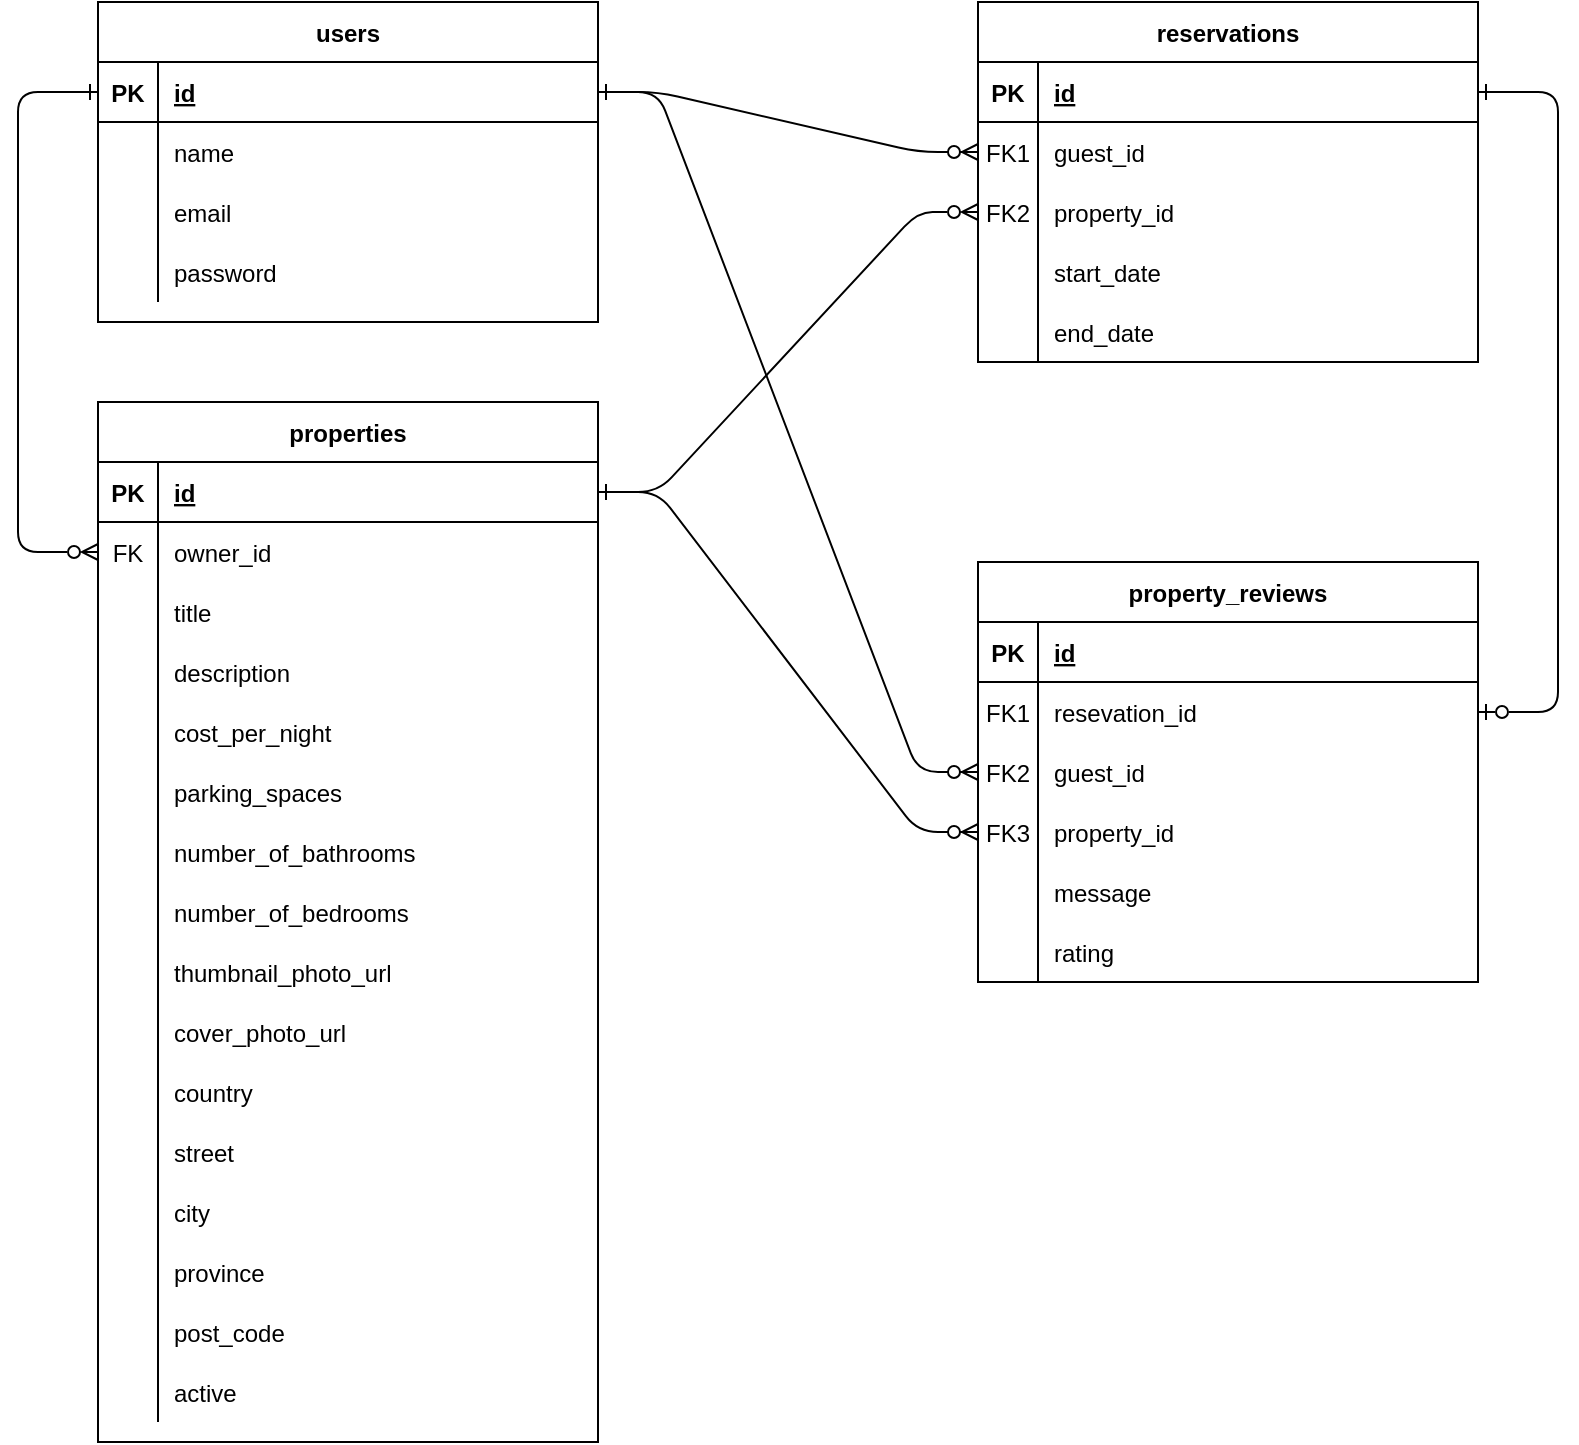 <mxfile version="18.2.0" type="device"><diagram id="R2lEEEUBdFMjLlhIrx00" name="Page-1"><mxGraphModel dx="663" dy="665" grid="1" gridSize="10" guides="1" tooltips="1" connect="1" arrows="1" fold="1" page="1" pageScale="1" pageWidth="850" pageHeight="1100" math="0" shadow="0" extFonts="Permanent Marker^https://fonts.googleapis.com/css?family=Permanent+Marker"><root><mxCell id="0"/><mxCell id="1" parent="0"/><mxCell id="C-vyLk0tnHw3VtMMgP7b-1" value="" style="edgeStyle=entityRelationEdgeStyle;endArrow=ERzeroToMany;startArrow=ERone;endFill=1;startFill=0;entryX=0;entryY=0.5;entryDx=0;entryDy=0;" parent="1" source="C-vyLk0tnHw3VtMMgP7b-24" target="v7YefAmlg7-CoNGCQ9yN-72" edge="1"><mxGeometry width="100" height="100" relative="1" as="geometry"><mxPoint x="340" y="720" as="sourcePoint"/><mxPoint x="440" y="620" as="targetPoint"/></mxGeometry></mxCell><mxCell id="C-vyLk0tnHw3VtMMgP7b-2" value="property_reviews" style="shape=table;startSize=30;container=1;collapsible=1;childLayout=tableLayout;fixedRows=1;rowLines=0;fontStyle=1;align=center;resizeLast=1;" parent="1" vertex="1"><mxGeometry x="520" y="350" width="250" height="210" as="geometry"><mxRectangle x="530" y="155" width="140" height="30" as="alternateBounds"/></mxGeometry></mxCell><mxCell id="C-vyLk0tnHw3VtMMgP7b-3" value="" style="shape=partialRectangle;collapsible=0;dropTarget=0;pointerEvents=0;fillColor=none;points=[[0,0.5],[1,0.5]];portConstraint=eastwest;top=0;left=0;right=0;bottom=1;" parent="C-vyLk0tnHw3VtMMgP7b-2" vertex="1"><mxGeometry y="30" width="250" height="30" as="geometry"/></mxCell><mxCell id="C-vyLk0tnHw3VtMMgP7b-4" value="PK" style="shape=partialRectangle;overflow=hidden;connectable=0;fillColor=none;top=0;left=0;bottom=0;right=0;fontStyle=1;" parent="C-vyLk0tnHw3VtMMgP7b-3" vertex="1"><mxGeometry width="30" height="30" as="geometry"><mxRectangle width="30" height="30" as="alternateBounds"/></mxGeometry></mxCell><mxCell id="C-vyLk0tnHw3VtMMgP7b-5" value="id" style="shape=partialRectangle;overflow=hidden;connectable=0;fillColor=none;top=0;left=0;bottom=0;right=0;align=left;spacingLeft=6;fontStyle=5;" parent="C-vyLk0tnHw3VtMMgP7b-3" vertex="1"><mxGeometry x="30" width="220" height="30" as="geometry"><mxRectangle width="220" height="30" as="alternateBounds"/></mxGeometry></mxCell><mxCell id="C-vyLk0tnHw3VtMMgP7b-6" value="" style="shape=partialRectangle;collapsible=0;dropTarget=0;pointerEvents=0;fillColor=none;points=[[0,0.5],[1,0.5]];portConstraint=eastwest;top=0;left=0;right=0;bottom=0;" parent="C-vyLk0tnHw3VtMMgP7b-2" vertex="1"><mxGeometry y="60" width="250" height="30" as="geometry"/></mxCell><mxCell id="C-vyLk0tnHw3VtMMgP7b-7" value="FK1" style="shape=partialRectangle;overflow=hidden;connectable=0;fillColor=none;top=0;left=0;bottom=0;right=0;" parent="C-vyLk0tnHw3VtMMgP7b-6" vertex="1"><mxGeometry width="30" height="30" as="geometry"><mxRectangle width="30" height="30" as="alternateBounds"/></mxGeometry></mxCell><mxCell id="C-vyLk0tnHw3VtMMgP7b-8" value="resevation_id" style="shape=partialRectangle;overflow=hidden;connectable=0;fillColor=none;top=0;left=0;bottom=0;right=0;align=left;spacingLeft=6;" parent="C-vyLk0tnHw3VtMMgP7b-6" vertex="1"><mxGeometry x="30" width="220" height="30" as="geometry"><mxRectangle width="220" height="30" as="alternateBounds"/></mxGeometry></mxCell><mxCell id="v7YefAmlg7-CoNGCQ9yN-92" style="shape=partialRectangle;collapsible=0;dropTarget=0;pointerEvents=0;fillColor=none;points=[[0,0.5],[1,0.5]];portConstraint=eastwest;top=0;left=0;right=0;bottom=0;" parent="C-vyLk0tnHw3VtMMgP7b-2" vertex="1"><mxGeometry y="90" width="250" height="30" as="geometry"/></mxCell><mxCell id="v7YefAmlg7-CoNGCQ9yN-93" value="FK2" style="shape=partialRectangle;overflow=hidden;connectable=0;fillColor=none;top=0;left=0;bottom=0;right=0;" parent="v7YefAmlg7-CoNGCQ9yN-92" vertex="1"><mxGeometry width="30" height="30" as="geometry"><mxRectangle width="30" height="30" as="alternateBounds"/></mxGeometry></mxCell><mxCell id="v7YefAmlg7-CoNGCQ9yN-94" value="guest_id" style="shape=partialRectangle;overflow=hidden;connectable=0;fillColor=none;top=0;left=0;bottom=0;right=0;align=left;spacingLeft=6;" parent="v7YefAmlg7-CoNGCQ9yN-92" vertex="1"><mxGeometry x="30" width="220" height="30" as="geometry"><mxRectangle width="220" height="30" as="alternateBounds"/></mxGeometry></mxCell><mxCell id="v7YefAmlg7-CoNGCQ9yN-89" style="shape=partialRectangle;collapsible=0;dropTarget=0;pointerEvents=0;fillColor=none;points=[[0,0.5],[1,0.5]];portConstraint=eastwest;top=0;left=0;right=0;bottom=0;" parent="C-vyLk0tnHw3VtMMgP7b-2" vertex="1"><mxGeometry y="120" width="250" height="30" as="geometry"/></mxCell><mxCell id="v7YefAmlg7-CoNGCQ9yN-90" value="FK3" style="shape=partialRectangle;overflow=hidden;connectable=0;fillColor=none;top=0;left=0;bottom=0;right=0;" parent="v7YefAmlg7-CoNGCQ9yN-89" vertex="1"><mxGeometry width="30" height="30" as="geometry"><mxRectangle width="30" height="30" as="alternateBounds"/></mxGeometry></mxCell><mxCell id="v7YefAmlg7-CoNGCQ9yN-91" value="property_id" style="shape=partialRectangle;overflow=hidden;connectable=0;fillColor=none;top=0;left=0;bottom=0;right=0;align=left;spacingLeft=6;" parent="v7YefAmlg7-CoNGCQ9yN-89" vertex="1"><mxGeometry x="30" width="220" height="30" as="geometry"><mxRectangle width="220" height="30" as="alternateBounds"/></mxGeometry></mxCell><mxCell id="v7YefAmlg7-CoNGCQ9yN-4" style="shape=partialRectangle;collapsible=0;dropTarget=0;pointerEvents=0;fillColor=none;points=[[0,0.5],[1,0.5]];portConstraint=eastwest;top=0;left=0;right=0;bottom=0;" parent="C-vyLk0tnHw3VtMMgP7b-2" vertex="1"><mxGeometry y="150" width="250" height="30" as="geometry"/></mxCell><mxCell id="v7YefAmlg7-CoNGCQ9yN-5" value="" style="shape=partialRectangle;overflow=hidden;connectable=0;fillColor=none;top=0;left=0;bottom=0;right=0;" parent="v7YefAmlg7-CoNGCQ9yN-4" vertex="1"><mxGeometry width="30" height="30" as="geometry"><mxRectangle width="30" height="30" as="alternateBounds"/></mxGeometry></mxCell><mxCell id="v7YefAmlg7-CoNGCQ9yN-6" value="message" style="shape=partialRectangle;overflow=hidden;connectable=0;fillColor=none;top=0;left=0;bottom=0;right=0;align=left;spacingLeft=6;" parent="v7YefAmlg7-CoNGCQ9yN-4" vertex="1"><mxGeometry x="30" width="220" height="30" as="geometry"><mxRectangle width="220" height="30" as="alternateBounds"/></mxGeometry></mxCell><mxCell id="C-vyLk0tnHw3VtMMgP7b-9" value="" style="shape=partialRectangle;collapsible=0;dropTarget=0;pointerEvents=0;fillColor=none;points=[[0,0.5],[1,0.5]];portConstraint=eastwest;top=0;left=0;right=0;bottom=0;" parent="C-vyLk0tnHw3VtMMgP7b-2" vertex="1"><mxGeometry y="180" width="250" height="30" as="geometry"/></mxCell><mxCell id="C-vyLk0tnHw3VtMMgP7b-10" value="" style="shape=partialRectangle;overflow=hidden;connectable=0;fillColor=none;top=0;left=0;bottom=0;right=0;" parent="C-vyLk0tnHw3VtMMgP7b-9" vertex="1"><mxGeometry width="30" height="30" as="geometry"><mxRectangle width="30" height="30" as="alternateBounds"/></mxGeometry></mxCell><mxCell id="C-vyLk0tnHw3VtMMgP7b-11" value="rating" style="shape=partialRectangle;overflow=hidden;connectable=0;fillColor=none;top=0;left=0;bottom=0;right=0;align=left;spacingLeft=6;" parent="C-vyLk0tnHw3VtMMgP7b-9" vertex="1"><mxGeometry x="30" width="220" height="30" as="geometry"><mxRectangle width="220" height="30" as="alternateBounds"/></mxGeometry></mxCell><mxCell id="C-vyLk0tnHw3VtMMgP7b-23" value="users" style="shape=table;startSize=30;container=1;collapsible=1;childLayout=tableLayout;fixedRows=1;rowLines=0;fontStyle=1;align=center;resizeLast=1;" parent="1" vertex="1"><mxGeometry x="80" y="70" width="250" height="160" as="geometry"/></mxCell><mxCell id="C-vyLk0tnHw3VtMMgP7b-24" value="" style="shape=partialRectangle;collapsible=0;dropTarget=0;pointerEvents=0;fillColor=none;points=[[0,0.5],[1,0.5]];portConstraint=eastwest;top=0;left=0;right=0;bottom=1;" parent="C-vyLk0tnHw3VtMMgP7b-23" vertex="1"><mxGeometry y="30" width="250" height="30" as="geometry"/></mxCell><mxCell id="C-vyLk0tnHw3VtMMgP7b-25" value="PK" style="shape=partialRectangle;overflow=hidden;connectable=0;fillColor=none;top=0;left=0;bottom=0;right=0;fontStyle=1;" parent="C-vyLk0tnHw3VtMMgP7b-24" vertex="1"><mxGeometry width="30" height="30" as="geometry"><mxRectangle width="30" height="30" as="alternateBounds"/></mxGeometry></mxCell><mxCell id="C-vyLk0tnHw3VtMMgP7b-26" value="id" style="shape=partialRectangle;overflow=hidden;connectable=0;fillColor=none;top=0;left=0;bottom=0;right=0;align=left;spacingLeft=6;fontStyle=5;" parent="C-vyLk0tnHw3VtMMgP7b-24" vertex="1"><mxGeometry x="30" width="220" height="30" as="geometry"><mxRectangle width="220" height="30" as="alternateBounds"/></mxGeometry></mxCell><mxCell id="C-vyLk0tnHw3VtMMgP7b-27" value="" style="shape=partialRectangle;collapsible=0;dropTarget=0;pointerEvents=0;fillColor=none;points=[[0,0.5],[1,0.5]];portConstraint=eastwest;top=0;left=0;right=0;bottom=0;" parent="C-vyLk0tnHw3VtMMgP7b-23" vertex="1"><mxGeometry y="60" width="250" height="30" as="geometry"/></mxCell><mxCell id="C-vyLk0tnHw3VtMMgP7b-28" value="" style="shape=partialRectangle;overflow=hidden;connectable=0;fillColor=none;top=0;left=0;bottom=0;right=0;" parent="C-vyLk0tnHw3VtMMgP7b-27" vertex="1"><mxGeometry width="30" height="30" as="geometry"><mxRectangle width="30" height="30" as="alternateBounds"/></mxGeometry></mxCell><mxCell id="C-vyLk0tnHw3VtMMgP7b-29" value="name" style="shape=partialRectangle;overflow=hidden;connectable=0;fillColor=none;top=0;left=0;bottom=0;right=0;align=left;spacingLeft=6;" parent="C-vyLk0tnHw3VtMMgP7b-27" vertex="1"><mxGeometry x="30" width="220" height="30" as="geometry"><mxRectangle width="220" height="30" as="alternateBounds"/></mxGeometry></mxCell><mxCell id="v7YefAmlg7-CoNGCQ9yN-24" style="shape=partialRectangle;collapsible=0;dropTarget=0;pointerEvents=0;fillColor=none;points=[[0,0.5],[1,0.5]];portConstraint=eastwest;top=0;left=0;right=0;bottom=0;" parent="C-vyLk0tnHw3VtMMgP7b-23" vertex="1"><mxGeometry y="90" width="250" height="30" as="geometry"/></mxCell><mxCell id="v7YefAmlg7-CoNGCQ9yN-25" style="shape=partialRectangle;overflow=hidden;connectable=0;fillColor=none;top=0;left=0;bottom=0;right=0;" parent="v7YefAmlg7-CoNGCQ9yN-24" vertex="1"><mxGeometry width="30" height="30" as="geometry"><mxRectangle width="30" height="30" as="alternateBounds"/></mxGeometry></mxCell><mxCell id="v7YefAmlg7-CoNGCQ9yN-26" value="email" style="shape=partialRectangle;overflow=hidden;connectable=0;fillColor=none;top=0;left=0;bottom=0;right=0;align=left;spacingLeft=6;" parent="v7YefAmlg7-CoNGCQ9yN-24" vertex="1"><mxGeometry x="30" width="220" height="30" as="geometry"><mxRectangle width="220" height="30" as="alternateBounds"/></mxGeometry></mxCell><mxCell id="v7YefAmlg7-CoNGCQ9yN-27" style="shape=partialRectangle;collapsible=0;dropTarget=0;pointerEvents=0;fillColor=none;points=[[0,0.5],[1,0.5]];portConstraint=eastwest;top=0;left=0;right=0;bottom=0;" parent="C-vyLk0tnHw3VtMMgP7b-23" vertex="1"><mxGeometry y="120" width="250" height="30" as="geometry"/></mxCell><mxCell id="v7YefAmlg7-CoNGCQ9yN-28" style="shape=partialRectangle;overflow=hidden;connectable=0;fillColor=none;top=0;left=0;bottom=0;right=0;" parent="v7YefAmlg7-CoNGCQ9yN-27" vertex="1"><mxGeometry width="30" height="30" as="geometry"><mxRectangle width="30" height="30" as="alternateBounds"/></mxGeometry></mxCell><mxCell id="v7YefAmlg7-CoNGCQ9yN-29" value="password" style="shape=partialRectangle;overflow=hidden;connectable=0;fillColor=none;top=0;left=0;bottom=0;right=0;align=left;spacingLeft=6;" parent="v7YefAmlg7-CoNGCQ9yN-27" vertex="1"><mxGeometry x="30" width="220" height="30" as="geometry"><mxRectangle width="220" height="30" as="alternateBounds"/></mxGeometry></mxCell><mxCell id="v7YefAmlg7-CoNGCQ9yN-7" value="properties" style="shape=table;startSize=30;container=1;collapsible=1;childLayout=tableLayout;fixedRows=1;rowLines=0;fontStyle=1;align=center;resizeLast=1;" parent="1" vertex="1"><mxGeometry x="80" y="270" width="250" height="520" as="geometry"/></mxCell><mxCell id="v7YefAmlg7-CoNGCQ9yN-8" value="" style="shape=partialRectangle;collapsible=0;dropTarget=0;pointerEvents=0;fillColor=none;points=[[0,0.5],[1,0.5]];portConstraint=eastwest;top=0;left=0;right=0;bottom=1;" parent="v7YefAmlg7-CoNGCQ9yN-7" vertex="1"><mxGeometry y="30" width="250" height="30" as="geometry"/></mxCell><mxCell id="v7YefAmlg7-CoNGCQ9yN-9" value="PK" style="shape=partialRectangle;overflow=hidden;connectable=0;fillColor=none;top=0;left=0;bottom=0;right=0;fontStyle=1;" parent="v7YefAmlg7-CoNGCQ9yN-8" vertex="1"><mxGeometry width="30" height="30" as="geometry"><mxRectangle width="30" height="30" as="alternateBounds"/></mxGeometry></mxCell><mxCell id="v7YefAmlg7-CoNGCQ9yN-10" value="id" style="shape=partialRectangle;overflow=hidden;connectable=0;fillColor=none;top=0;left=0;bottom=0;right=0;align=left;spacingLeft=6;fontStyle=5;" parent="v7YefAmlg7-CoNGCQ9yN-8" vertex="1"><mxGeometry x="30" width="220" height="30" as="geometry"><mxRectangle width="220" height="30" as="alternateBounds"/></mxGeometry></mxCell><mxCell id="v7YefAmlg7-CoNGCQ9yN-84" style="shape=partialRectangle;collapsible=0;dropTarget=0;pointerEvents=0;fillColor=none;points=[[0,0.5],[1,0.5]];portConstraint=eastwest;top=0;left=0;right=0;bottom=0;" parent="v7YefAmlg7-CoNGCQ9yN-7" vertex="1"><mxGeometry y="60" width="250" height="30" as="geometry"/></mxCell><mxCell id="v7YefAmlg7-CoNGCQ9yN-85" value="FK" style="shape=partialRectangle;overflow=hidden;connectable=0;fillColor=none;top=0;left=0;bottom=0;right=0;" parent="v7YefAmlg7-CoNGCQ9yN-84" vertex="1"><mxGeometry width="30" height="30" as="geometry"><mxRectangle width="30" height="30" as="alternateBounds"/></mxGeometry></mxCell><mxCell id="v7YefAmlg7-CoNGCQ9yN-86" value="owner_id" style="shape=partialRectangle;overflow=hidden;connectable=0;fillColor=none;top=0;left=0;bottom=0;right=0;align=left;spacingLeft=6;" parent="v7YefAmlg7-CoNGCQ9yN-84" vertex="1"><mxGeometry x="30" width="220" height="30" as="geometry"><mxRectangle width="220" height="30" as="alternateBounds"/></mxGeometry></mxCell><mxCell id="v7YefAmlg7-CoNGCQ9yN-11" value="" style="shape=partialRectangle;collapsible=0;dropTarget=0;pointerEvents=0;fillColor=none;points=[[0,0.5],[1,0.5]];portConstraint=eastwest;top=0;left=0;right=0;bottom=0;" parent="v7YefAmlg7-CoNGCQ9yN-7" vertex="1"><mxGeometry y="90" width="250" height="30" as="geometry"/></mxCell><mxCell id="v7YefAmlg7-CoNGCQ9yN-12" value="" style="shape=partialRectangle;overflow=hidden;connectable=0;fillColor=none;top=0;left=0;bottom=0;right=0;" parent="v7YefAmlg7-CoNGCQ9yN-11" vertex="1"><mxGeometry width="30" height="30" as="geometry"><mxRectangle width="30" height="30" as="alternateBounds"/></mxGeometry></mxCell><mxCell id="v7YefAmlg7-CoNGCQ9yN-13" value="title" style="shape=partialRectangle;overflow=hidden;connectable=0;fillColor=none;top=0;left=0;bottom=0;right=0;align=left;spacingLeft=6;" parent="v7YefAmlg7-CoNGCQ9yN-11" vertex="1"><mxGeometry x="30" width="220" height="30" as="geometry"><mxRectangle width="220" height="30" as="alternateBounds"/></mxGeometry></mxCell><mxCell id="v7YefAmlg7-CoNGCQ9yN-48" style="shape=partialRectangle;collapsible=0;dropTarget=0;pointerEvents=0;fillColor=none;points=[[0,0.5],[1,0.5]];portConstraint=eastwest;top=0;left=0;right=0;bottom=0;" parent="v7YefAmlg7-CoNGCQ9yN-7" vertex="1"><mxGeometry y="120" width="250" height="30" as="geometry"/></mxCell><mxCell id="v7YefAmlg7-CoNGCQ9yN-49" style="shape=partialRectangle;overflow=hidden;connectable=0;fillColor=none;top=0;left=0;bottom=0;right=0;" parent="v7YefAmlg7-CoNGCQ9yN-48" vertex="1"><mxGeometry width="30" height="30" as="geometry"><mxRectangle width="30" height="30" as="alternateBounds"/></mxGeometry></mxCell><mxCell id="v7YefAmlg7-CoNGCQ9yN-50" value="description" style="shape=partialRectangle;overflow=hidden;connectable=0;fillColor=none;top=0;left=0;bottom=0;right=0;align=left;spacingLeft=6;" parent="v7YefAmlg7-CoNGCQ9yN-48" vertex="1"><mxGeometry x="30" width="220" height="30" as="geometry"><mxRectangle width="220" height="30" as="alternateBounds"/></mxGeometry></mxCell><mxCell id="v7YefAmlg7-CoNGCQ9yN-45" style="shape=partialRectangle;collapsible=0;dropTarget=0;pointerEvents=0;fillColor=none;points=[[0,0.5],[1,0.5]];portConstraint=eastwest;top=0;left=0;right=0;bottom=0;" parent="v7YefAmlg7-CoNGCQ9yN-7" vertex="1"><mxGeometry y="150" width="250" height="30" as="geometry"/></mxCell><mxCell id="v7YefAmlg7-CoNGCQ9yN-46" style="shape=partialRectangle;overflow=hidden;connectable=0;fillColor=none;top=0;left=0;bottom=0;right=0;" parent="v7YefAmlg7-CoNGCQ9yN-45" vertex="1"><mxGeometry width="30" height="30" as="geometry"><mxRectangle width="30" height="30" as="alternateBounds"/></mxGeometry></mxCell><mxCell id="v7YefAmlg7-CoNGCQ9yN-47" value="cost_per_night" style="shape=partialRectangle;overflow=hidden;connectable=0;fillColor=none;top=0;left=0;bottom=0;right=0;align=left;spacingLeft=6;" parent="v7YefAmlg7-CoNGCQ9yN-45" vertex="1"><mxGeometry x="30" width="220" height="30" as="geometry"><mxRectangle width="220" height="30" as="alternateBounds"/></mxGeometry></mxCell><mxCell id="v7YefAmlg7-CoNGCQ9yN-42" style="shape=partialRectangle;collapsible=0;dropTarget=0;pointerEvents=0;fillColor=none;points=[[0,0.5],[1,0.5]];portConstraint=eastwest;top=0;left=0;right=0;bottom=0;" parent="v7YefAmlg7-CoNGCQ9yN-7" vertex="1"><mxGeometry y="180" width="250" height="30" as="geometry"/></mxCell><mxCell id="v7YefAmlg7-CoNGCQ9yN-43" style="shape=partialRectangle;overflow=hidden;connectable=0;fillColor=none;top=0;left=0;bottom=0;right=0;" parent="v7YefAmlg7-CoNGCQ9yN-42" vertex="1"><mxGeometry width="30" height="30" as="geometry"><mxRectangle width="30" height="30" as="alternateBounds"/></mxGeometry></mxCell><mxCell id="v7YefAmlg7-CoNGCQ9yN-44" value="parking_spaces" style="shape=partialRectangle;overflow=hidden;connectable=0;fillColor=none;top=0;left=0;bottom=0;right=0;align=left;spacingLeft=6;" parent="v7YefAmlg7-CoNGCQ9yN-42" vertex="1"><mxGeometry x="30" width="220" height="30" as="geometry"><mxRectangle width="220" height="30" as="alternateBounds"/></mxGeometry></mxCell><mxCell id="v7YefAmlg7-CoNGCQ9yN-39" style="shape=partialRectangle;collapsible=0;dropTarget=0;pointerEvents=0;fillColor=none;points=[[0,0.5],[1,0.5]];portConstraint=eastwest;top=0;left=0;right=0;bottom=0;" parent="v7YefAmlg7-CoNGCQ9yN-7" vertex="1"><mxGeometry y="210" width="250" height="30" as="geometry"/></mxCell><mxCell id="v7YefAmlg7-CoNGCQ9yN-40" style="shape=partialRectangle;overflow=hidden;connectable=0;fillColor=none;top=0;left=0;bottom=0;right=0;" parent="v7YefAmlg7-CoNGCQ9yN-39" vertex="1"><mxGeometry width="30" height="30" as="geometry"><mxRectangle width="30" height="30" as="alternateBounds"/></mxGeometry></mxCell><mxCell id="v7YefAmlg7-CoNGCQ9yN-41" value="number_of_bathrooms" style="shape=partialRectangle;overflow=hidden;connectable=0;fillColor=none;top=0;left=0;bottom=0;right=0;align=left;spacingLeft=6;" parent="v7YefAmlg7-CoNGCQ9yN-39" vertex="1"><mxGeometry x="30" width="220" height="30" as="geometry"><mxRectangle width="220" height="30" as="alternateBounds"/></mxGeometry></mxCell><mxCell id="v7YefAmlg7-CoNGCQ9yN-36" style="shape=partialRectangle;collapsible=0;dropTarget=0;pointerEvents=0;fillColor=none;points=[[0,0.5],[1,0.5]];portConstraint=eastwest;top=0;left=0;right=0;bottom=0;" parent="v7YefAmlg7-CoNGCQ9yN-7" vertex="1"><mxGeometry y="240" width="250" height="30" as="geometry"/></mxCell><mxCell id="v7YefAmlg7-CoNGCQ9yN-37" style="shape=partialRectangle;overflow=hidden;connectable=0;fillColor=none;top=0;left=0;bottom=0;right=0;" parent="v7YefAmlg7-CoNGCQ9yN-36" vertex="1"><mxGeometry width="30" height="30" as="geometry"><mxRectangle width="30" height="30" as="alternateBounds"/></mxGeometry></mxCell><mxCell id="v7YefAmlg7-CoNGCQ9yN-38" value="number_of_bedrooms" style="shape=partialRectangle;overflow=hidden;connectable=0;fillColor=none;top=0;left=0;bottom=0;right=0;align=left;spacingLeft=6;" parent="v7YefAmlg7-CoNGCQ9yN-36" vertex="1"><mxGeometry x="30" width="220" height="30" as="geometry"><mxRectangle width="220" height="30" as="alternateBounds"/></mxGeometry></mxCell><mxCell id="v7YefAmlg7-CoNGCQ9yN-33" style="shape=partialRectangle;collapsible=0;dropTarget=0;pointerEvents=0;fillColor=none;points=[[0,0.5],[1,0.5]];portConstraint=eastwest;top=0;left=0;right=0;bottom=0;" parent="v7YefAmlg7-CoNGCQ9yN-7" vertex="1"><mxGeometry y="270" width="250" height="30" as="geometry"/></mxCell><mxCell id="v7YefAmlg7-CoNGCQ9yN-34" style="shape=partialRectangle;overflow=hidden;connectable=0;fillColor=none;top=0;left=0;bottom=0;right=0;" parent="v7YefAmlg7-CoNGCQ9yN-33" vertex="1"><mxGeometry width="30" height="30" as="geometry"><mxRectangle width="30" height="30" as="alternateBounds"/></mxGeometry></mxCell><mxCell id="v7YefAmlg7-CoNGCQ9yN-35" value="thumbnail_photo_url" style="shape=partialRectangle;overflow=hidden;connectable=0;fillColor=none;top=0;left=0;bottom=0;right=0;align=left;spacingLeft=6;" parent="v7YefAmlg7-CoNGCQ9yN-33" vertex="1"><mxGeometry x="30" width="220" height="30" as="geometry"><mxRectangle width="220" height="30" as="alternateBounds"/></mxGeometry></mxCell><mxCell id="v7YefAmlg7-CoNGCQ9yN-30" style="shape=partialRectangle;collapsible=0;dropTarget=0;pointerEvents=0;fillColor=none;points=[[0,0.5],[1,0.5]];portConstraint=eastwest;top=0;left=0;right=0;bottom=0;" parent="v7YefAmlg7-CoNGCQ9yN-7" vertex="1"><mxGeometry y="300" width="250" height="30" as="geometry"/></mxCell><mxCell id="v7YefAmlg7-CoNGCQ9yN-31" style="shape=partialRectangle;overflow=hidden;connectable=0;fillColor=none;top=0;left=0;bottom=0;right=0;" parent="v7YefAmlg7-CoNGCQ9yN-30" vertex="1"><mxGeometry width="30" height="30" as="geometry"><mxRectangle width="30" height="30" as="alternateBounds"/></mxGeometry></mxCell><mxCell id="v7YefAmlg7-CoNGCQ9yN-32" value="cover_photo_url" style="shape=partialRectangle;overflow=hidden;connectable=0;fillColor=none;top=0;left=0;bottom=0;right=0;align=left;spacingLeft=6;" parent="v7YefAmlg7-CoNGCQ9yN-30" vertex="1"><mxGeometry x="30" width="220" height="30" as="geometry"><mxRectangle width="220" height="30" as="alternateBounds"/></mxGeometry></mxCell><mxCell id="v7YefAmlg7-CoNGCQ9yN-51" style="shape=partialRectangle;collapsible=0;dropTarget=0;pointerEvents=0;fillColor=none;points=[[0,0.5],[1,0.5]];portConstraint=eastwest;top=0;left=0;right=0;bottom=0;" parent="v7YefAmlg7-CoNGCQ9yN-7" vertex="1"><mxGeometry y="330" width="250" height="30" as="geometry"/></mxCell><mxCell id="v7YefAmlg7-CoNGCQ9yN-52" style="shape=partialRectangle;overflow=hidden;connectable=0;fillColor=none;top=0;left=0;bottom=0;right=0;" parent="v7YefAmlg7-CoNGCQ9yN-51" vertex="1"><mxGeometry width="30" height="30" as="geometry"><mxRectangle width="30" height="30" as="alternateBounds"/></mxGeometry></mxCell><mxCell id="v7YefAmlg7-CoNGCQ9yN-53" value="country" style="shape=partialRectangle;overflow=hidden;connectable=0;fillColor=none;top=0;left=0;bottom=0;right=0;align=left;spacingLeft=6;" parent="v7YefAmlg7-CoNGCQ9yN-51" vertex="1"><mxGeometry x="30" width="220" height="30" as="geometry"><mxRectangle width="220" height="30" as="alternateBounds"/></mxGeometry></mxCell><mxCell id="v7YefAmlg7-CoNGCQ9yN-54" style="shape=partialRectangle;collapsible=0;dropTarget=0;pointerEvents=0;fillColor=none;points=[[0,0.5],[1,0.5]];portConstraint=eastwest;top=0;left=0;right=0;bottom=0;" parent="v7YefAmlg7-CoNGCQ9yN-7" vertex="1"><mxGeometry y="360" width="250" height="30" as="geometry"/></mxCell><mxCell id="v7YefAmlg7-CoNGCQ9yN-55" style="shape=partialRectangle;overflow=hidden;connectable=0;fillColor=none;top=0;left=0;bottom=0;right=0;" parent="v7YefAmlg7-CoNGCQ9yN-54" vertex="1"><mxGeometry width="30" height="30" as="geometry"><mxRectangle width="30" height="30" as="alternateBounds"/></mxGeometry></mxCell><mxCell id="v7YefAmlg7-CoNGCQ9yN-56" value="street" style="shape=partialRectangle;overflow=hidden;connectable=0;fillColor=none;top=0;left=0;bottom=0;right=0;align=left;spacingLeft=6;" parent="v7YefAmlg7-CoNGCQ9yN-54" vertex="1"><mxGeometry x="30" width="220" height="30" as="geometry"><mxRectangle width="220" height="30" as="alternateBounds"/></mxGeometry></mxCell><mxCell id="v7YefAmlg7-CoNGCQ9yN-57" style="shape=partialRectangle;collapsible=0;dropTarget=0;pointerEvents=0;fillColor=none;points=[[0,0.5],[1,0.5]];portConstraint=eastwest;top=0;left=0;right=0;bottom=0;" parent="v7YefAmlg7-CoNGCQ9yN-7" vertex="1"><mxGeometry y="390" width="250" height="30" as="geometry"/></mxCell><mxCell id="v7YefAmlg7-CoNGCQ9yN-58" style="shape=partialRectangle;overflow=hidden;connectable=0;fillColor=none;top=0;left=0;bottom=0;right=0;" parent="v7YefAmlg7-CoNGCQ9yN-57" vertex="1"><mxGeometry width="30" height="30" as="geometry"><mxRectangle width="30" height="30" as="alternateBounds"/></mxGeometry></mxCell><mxCell id="v7YefAmlg7-CoNGCQ9yN-59" value="city" style="shape=partialRectangle;overflow=hidden;connectable=0;fillColor=none;top=0;left=0;bottom=0;right=0;align=left;spacingLeft=6;" parent="v7YefAmlg7-CoNGCQ9yN-57" vertex="1"><mxGeometry x="30" width="220" height="30" as="geometry"><mxRectangle width="220" height="30" as="alternateBounds"/></mxGeometry></mxCell><mxCell id="v7YefAmlg7-CoNGCQ9yN-60" style="shape=partialRectangle;collapsible=0;dropTarget=0;pointerEvents=0;fillColor=none;points=[[0,0.5],[1,0.5]];portConstraint=eastwest;top=0;left=0;right=0;bottom=0;" parent="v7YefAmlg7-CoNGCQ9yN-7" vertex="1"><mxGeometry y="420" width="250" height="30" as="geometry"/></mxCell><mxCell id="v7YefAmlg7-CoNGCQ9yN-61" style="shape=partialRectangle;overflow=hidden;connectable=0;fillColor=none;top=0;left=0;bottom=0;right=0;" parent="v7YefAmlg7-CoNGCQ9yN-60" vertex="1"><mxGeometry width="30" height="30" as="geometry"><mxRectangle width="30" height="30" as="alternateBounds"/></mxGeometry></mxCell><mxCell id="v7YefAmlg7-CoNGCQ9yN-62" value="province" style="shape=partialRectangle;overflow=hidden;connectable=0;fillColor=none;top=0;left=0;bottom=0;right=0;align=left;spacingLeft=6;" parent="v7YefAmlg7-CoNGCQ9yN-60" vertex="1"><mxGeometry x="30" width="220" height="30" as="geometry"><mxRectangle width="220" height="30" as="alternateBounds"/></mxGeometry></mxCell><mxCell id="v7YefAmlg7-CoNGCQ9yN-63" style="shape=partialRectangle;collapsible=0;dropTarget=0;pointerEvents=0;fillColor=none;points=[[0,0.5],[1,0.5]];portConstraint=eastwest;top=0;left=0;right=0;bottom=0;" parent="v7YefAmlg7-CoNGCQ9yN-7" vertex="1"><mxGeometry y="450" width="250" height="30" as="geometry"/></mxCell><mxCell id="v7YefAmlg7-CoNGCQ9yN-64" style="shape=partialRectangle;overflow=hidden;connectable=0;fillColor=none;top=0;left=0;bottom=0;right=0;" parent="v7YefAmlg7-CoNGCQ9yN-63" vertex="1"><mxGeometry width="30" height="30" as="geometry"><mxRectangle width="30" height="30" as="alternateBounds"/></mxGeometry></mxCell><mxCell id="v7YefAmlg7-CoNGCQ9yN-65" value="post_code" style="shape=partialRectangle;overflow=hidden;connectable=0;fillColor=none;top=0;left=0;bottom=0;right=0;align=left;spacingLeft=6;" parent="v7YefAmlg7-CoNGCQ9yN-63" vertex="1"><mxGeometry x="30" width="220" height="30" as="geometry"><mxRectangle width="220" height="30" as="alternateBounds"/></mxGeometry></mxCell><mxCell id="v7YefAmlg7-CoNGCQ9yN-66" style="shape=partialRectangle;collapsible=0;dropTarget=0;pointerEvents=0;fillColor=none;points=[[0,0.5],[1,0.5]];portConstraint=eastwest;top=0;left=0;right=0;bottom=0;" parent="v7YefAmlg7-CoNGCQ9yN-7" vertex="1"><mxGeometry y="480" width="250" height="30" as="geometry"/></mxCell><mxCell id="v7YefAmlg7-CoNGCQ9yN-67" style="shape=partialRectangle;overflow=hidden;connectable=0;fillColor=none;top=0;left=0;bottom=0;right=0;" parent="v7YefAmlg7-CoNGCQ9yN-66" vertex="1"><mxGeometry width="30" height="30" as="geometry"><mxRectangle width="30" height="30" as="alternateBounds"/></mxGeometry></mxCell><mxCell id="v7YefAmlg7-CoNGCQ9yN-68" value="active" style="shape=partialRectangle;overflow=hidden;connectable=0;fillColor=none;top=0;left=0;bottom=0;right=0;align=left;spacingLeft=6;" parent="v7YefAmlg7-CoNGCQ9yN-66" vertex="1"><mxGeometry x="30" width="220" height="30" as="geometry"><mxRectangle width="220" height="30" as="alternateBounds"/></mxGeometry></mxCell><mxCell id="v7YefAmlg7-CoNGCQ9yN-15" value="" style="edgeStyle=entityRelationEdgeStyle;fontSize=12;html=1;endArrow=ERzeroToMany;rounded=1;entryX=0;entryY=0.5;entryDx=0;entryDy=0;exitX=1;exitY=0.5;exitDx=0;exitDy=0;endFill=0;startArrow=ERone;startFill=0;" parent="1" source="v7YefAmlg7-CoNGCQ9yN-8" target="v7YefAmlg7-CoNGCQ9yN-75" edge="1"><mxGeometry width="100" height="100" relative="1" as="geometry"><mxPoint x="380" y="360" as="sourcePoint"/><mxPoint x="480" y="260" as="targetPoint"/></mxGeometry></mxCell><mxCell id="v7YefAmlg7-CoNGCQ9yN-16" value="reservations" style="shape=table;startSize=30;container=1;collapsible=1;childLayout=tableLayout;fixedRows=1;rowLines=0;fontStyle=1;align=center;resizeLast=1;" parent="1" vertex="1"><mxGeometry x="520" y="70" width="250" height="180" as="geometry"/></mxCell><mxCell id="v7YefAmlg7-CoNGCQ9yN-17" value="" style="shape=partialRectangle;collapsible=0;dropTarget=0;pointerEvents=0;fillColor=none;points=[[0,0.5],[1,0.5]];portConstraint=eastwest;top=0;left=0;right=0;bottom=1;" parent="v7YefAmlg7-CoNGCQ9yN-16" vertex="1"><mxGeometry y="30" width="250" height="30" as="geometry"/></mxCell><mxCell id="v7YefAmlg7-CoNGCQ9yN-18" value="PK" style="shape=partialRectangle;overflow=hidden;connectable=0;fillColor=none;top=0;left=0;bottom=0;right=0;fontStyle=1;" parent="v7YefAmlg7-CoNGCQ9yN-17" vertex="1"><mxGeometry width="30" height="30" as="geometry"><mxRectangle width="30" height="30" as="alternateBounds"/></mxGeometry></mxCell><mxCell id="v7YefAmlg7-CoNGCQ9yN-19" value="id" style="shape=partialRectangle;overflow=hidden;connectable=0;fillColor=none;top=0;left=0;bottom=0;right=0;align=left;spacingLeft=6;fontStyle=5;" parent="v7YefAmlg7-CoNGCQ9yN-17" vertex="1"><mxGeometry x="30" width="220" height="30" as="geometry"><mxRectangle width="220" height="30" as="alternateBounds"/></mxGeometry></mxCell><mxCell id="v7YefAmlg7-CoNGCQ9yN-72" style="shape=partialRectangle;collapsible=0;dropTarget=0;pointerEvents=0;fillColor=none;points=[[0,0.5],[1,0.5]];portConstraint=eastwest;top=0;left=0;right=0;bottom=0;" parent="v7YefAmlg7-CoNGCQ9yN-16" vertex="1"><mxGeometry y="60" width="250" height="30" as="geometry"/></mxCell><mxCell id="v7YefAmlg7-CoNGCQ9yN-73" value="FK1" style="shape=partialRectangle;overflow=hidden;connectable=0;fillColor=none;top=0;left=0;bottom=0;right=0;" parent="v7YefAmlg7-CoNGCQ9yN-72" vertex="1"><mxGeometry width="30" height="30" as="geometry"><mxRectangle width="30" height="30" as="alternateBounds"/></mxGeometry></mxCell><mxCell id="v7YefAmlg7-CoNGCQ9yN-74" value="guest_id" style="shape=partialRectangle;overflow=hidden;connectable=0;fillColor=none;top=0;left=0;bottom=0;right=0;align=left;spacingLeft=6;" parent="v7YefAmlg7-CoNGCQ9yN-72" vertex="1"><mxGeometry x="30" width="220" height="30" as="geometry"><mxRectangle width="220" height="30" as="alternateBounds"/></mxGeometry></mxCell><mxCell id="v7YefAmlg7-CoNGCQ9yN-75" style="shape=partialRectangle;collapsible=0;dropTarget=0;pointerEvents=0;fillColor=none;points=[[0,0.5],[1,0.5]];portConstraint=eastwest;top=0;left=0;right=0;bottom=0;" parent="v7YefAmlg7-CoNGCQ9yN-16" vertex="1"><mxGeometry y="90" width="250" height="30" as="geometry"/></mxCell><mxCell id="v7YefAmlg7-CoNGCQ9yN-76" value="FK2" style="shape=partialRectangle;overflow=hidden;connectable=0;fillColor=none;top=0;left=0;bottom=0;right=0;" parent="v7YefAmlg7-CoNGCQ9yN-75" vertex="1"><mxGeometry width="30" height="30" as="geometry"><mxRectangle width="30" height="30" as="alternateBounds"/></mxGeometry></mxCell><mxCell id="v7YefAmlg7-CoNGCQ9yN-77" value="property_id" style="shape=partialRectangle;overflow=hidden;connectable=0;fillColor=none;top=0;left=0;bottom=0;right=0;align=left;spacingLeft=6;" parent="v7YefAmlg7-CoNGCQ9yN-75" vertex="1"><mxGeometry x="30" width="220" height="30" as="geometry"><mxRectangle width="220" height="30" as="alternateBounds"/></mxGeometry></mxCell><mxCell id="v7YefAmlg7-CoNGCQ9yN-20" value="" style="shape=partialRectangle;collapsible=0;dropTarget=0;pointerEvents=0;fillColor=none;points=[[0,0.5],[1,0.5]];portConstraint=eastwest;top=0;left=0;right=0;bottom=0;" parent="v7YefAmlg7-CoNGCQ9yN-16" vertex="1"><mxGeometry y="120" width="250" height="30" as="geometry"/></mxCell><mxCell id="v7YefAmlg7-CoNGCQ9yN-21" value="" style="shape=partialRectangle;overflow=hidden;connectable=0;fillColor=none;top=0;left=0;bottom=0;right=0;" parent="v7YefAmlg7-CoNGCQ9yN-20" vertex="1"><mxGeometry width="30" height="30" as="geometry"><mxRectangle width="30" height="30" as="alternateBounds"/></mxGeometry></mxCell><mxCell id="v7YefAmlg7-CoNGCQ9yN-22" value="start_date" style="shape=partialRectangle;overflow=hidden;connectable=0;fillColor=none;top=0;left=0;bottom=0;right=0;align=left;spacingLeft=6;" parent="v7YefAmlg7-CoNGCQ9yN-20" vertex="1"><mxGeometry x="30" width="220" height="30" as="geometry"><mxRectangle width="220" height="30" as="alternateBounds"/></mxGeometry></mxCell><mxCell id="v7YefAmlg7-CoNGCQ9yN-69" style="shape=partialRectangle;collapsible=0;dropTarget=0;pointerEvents=0;fillColor=none;points=[[0,0.5],[1,0.5]];portConstraint=eastwest;top=0;left=0;right=0;bottom=0;" parent="v7YefAmlg7-CoNGCQ9yN-16" vertex="1"><mxGeometry y="150" width="250" height="30" as="geometry"/></mxCell><mxCell id="v7YefAmlg7-CoNGCQ9yN-70" style="shape=partialRectangle;overflow=hidden;connectable=0;fillColor=none;top=0;left=0;bottom=0;right=0;" parent="v7YefAmlg7-CoNGCQ9yN-69" vertex="1"><mxGeometry width="30" height="30" as="geometry"><mxRectangle width="30" height="30" as="alternateBounds"/></mxGeometry></mxCell><mxCell id="v7YefAmlg7-CoNGCQ9yN-71" value="end_date" style="shape=partialRectangle;overflow=hidden;connectable=0;fillColor=none;top=0;left=0;bottom=0;right=0;align=left;spacingLeft=6;" parent="v7YefAmlg7-CoNGCQ9yN-69" vertex="1"><mxGeometry x="30" width="220" height="30" as="geometry"><mxRectangle width="220" height="30" as="alternateBounds"/></mxGeometry></mxCell><mxCell id="v7YefAmlg7-CoNGCQ9yN-23" value="" style="edgeStyle=orthogonalEdgeStyle;fontSize=12;html=1;endArrow=ERzeroToOne;rounded=1;entryX=1;entryY=0.5;entryDx=0;entryDy=0;endFill=0;startArrow=ERone;startFill=0;exitX=1;exitY=0.5;exitDx=0;exitDy=0;" parent="1" source="v7YefAmlg7-CoNGCQ9yN-17" target="C-vyLk0tnHw3VtMMgP7b-6" edge="1"><mxGeometry width="100" height="100" relative="1" as="geometry"><mxPoint x="350" y="285" as="sourcePoint"/><mxPoint x="510" y="205" as="targetPoint"/><Array as="points"><mxPoint x="810" y="115"/><mxPoint x="810" y="425"/></Array></mxGeometry></mxCell><mxCell id="v7YefAmlg7-CoNGCQ9yN-88" value="" style="fontSize=12;html=1;endArrow=ERone;endFill=0;rounded=1;entryX=0;entryY=0.5;entryDx=0;entryDy=0;exitX=0;exitY=0.5;exitDx=0;exitDy=0;edgeStyle=orthogonalEdgeStyle;startArrow=ERzeroToMany;startFill=0;" parent="1" source="v7YefAmlg7-CoNGCQ9yN-84" target="C-vyLk0tnHw3VtMMgP7b-24" edge="1"><mxGeometry width="100" height="100" relative="1" as="geometry"><mxPoint x="150" y="340" as="sourcePoint"/><mxPoint x="250" y="240" as="targetPoint"/><Array as="points"><mxPoint x="40" y="345"/><mxPoint x="40" y="115"/></Array></mxGeometry></mxCell><mxCell id="v7YefAmlg7-CoNGCQ9yN-95" value="" style="edgeStyle=entityRelationEdgeStyle;endArrow=ERzeroToMany;startArrow=ERone;endFill=1;startFill=0;entryX=0;entryY=0.5;entryDx=0;entryDy=0;exitX=1;exitY=0.5;exitDx=0;exitDy=0;" parent="1" source="C-vyLk0tnHw3VtMMgP7b-24" target="v7YefAmlg7-CoNGCQ9yN-92" edge="1"><mxGeometry width="100" height="100" relative="1" as="geometry"><mxPoint x="370" y="125" as="sourcePoint"/><mxPoint x="470" y="155" as="targetPoint"/></mxGeometry></mxCell><mxCell id="v7YefAmlg7-CoNGCQ9yN-96" value="" style="edgeStyle=entityRelationEdgeStyle;endArrow=ERzeroToMany;startArrow=ERone;endFill=1;startFill=0;entryX=0;entryY=0.5;entryDx=0;entryDy=0;exitX=1;exitY=0.5;exitDx=0;exitDy=0;" parent="1" source="v7YefAmlg7-CoNGCQ9yN-8" target="v7YefAmlg7-CoNGCQ9yN-89" edge="1"><mxGeometry width="100" height="100" relative="1" as="geometry"><mxPoint x="360" y="350" as="sourcePoint"/><mxPoint x="460" y="380" as="targetPoint"/></mxGeometry></mxCell></root></mxGraphModel></diagram></mxfile>
